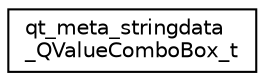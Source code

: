 digraph "Graphical Class Hierarchy"
{
 // LATEX_PDF_SIZE
  edge [fontname="Helvetica",fontsize="10",labelfontname="Helvetica",labelfontsize="10"];
  node [fontname="Helvetica",fontsize="10",shape=record];
  rankdir="LR";
  Node0 [label="qt_meta_stringdata\l_QValueComboBox_t",height=0.2,width=0.4,color="black", fillcolor="white", style="filled",URL="$structqt__meta__stringdata___q_value_combo_box__t.html",tooltip=" "];
}
